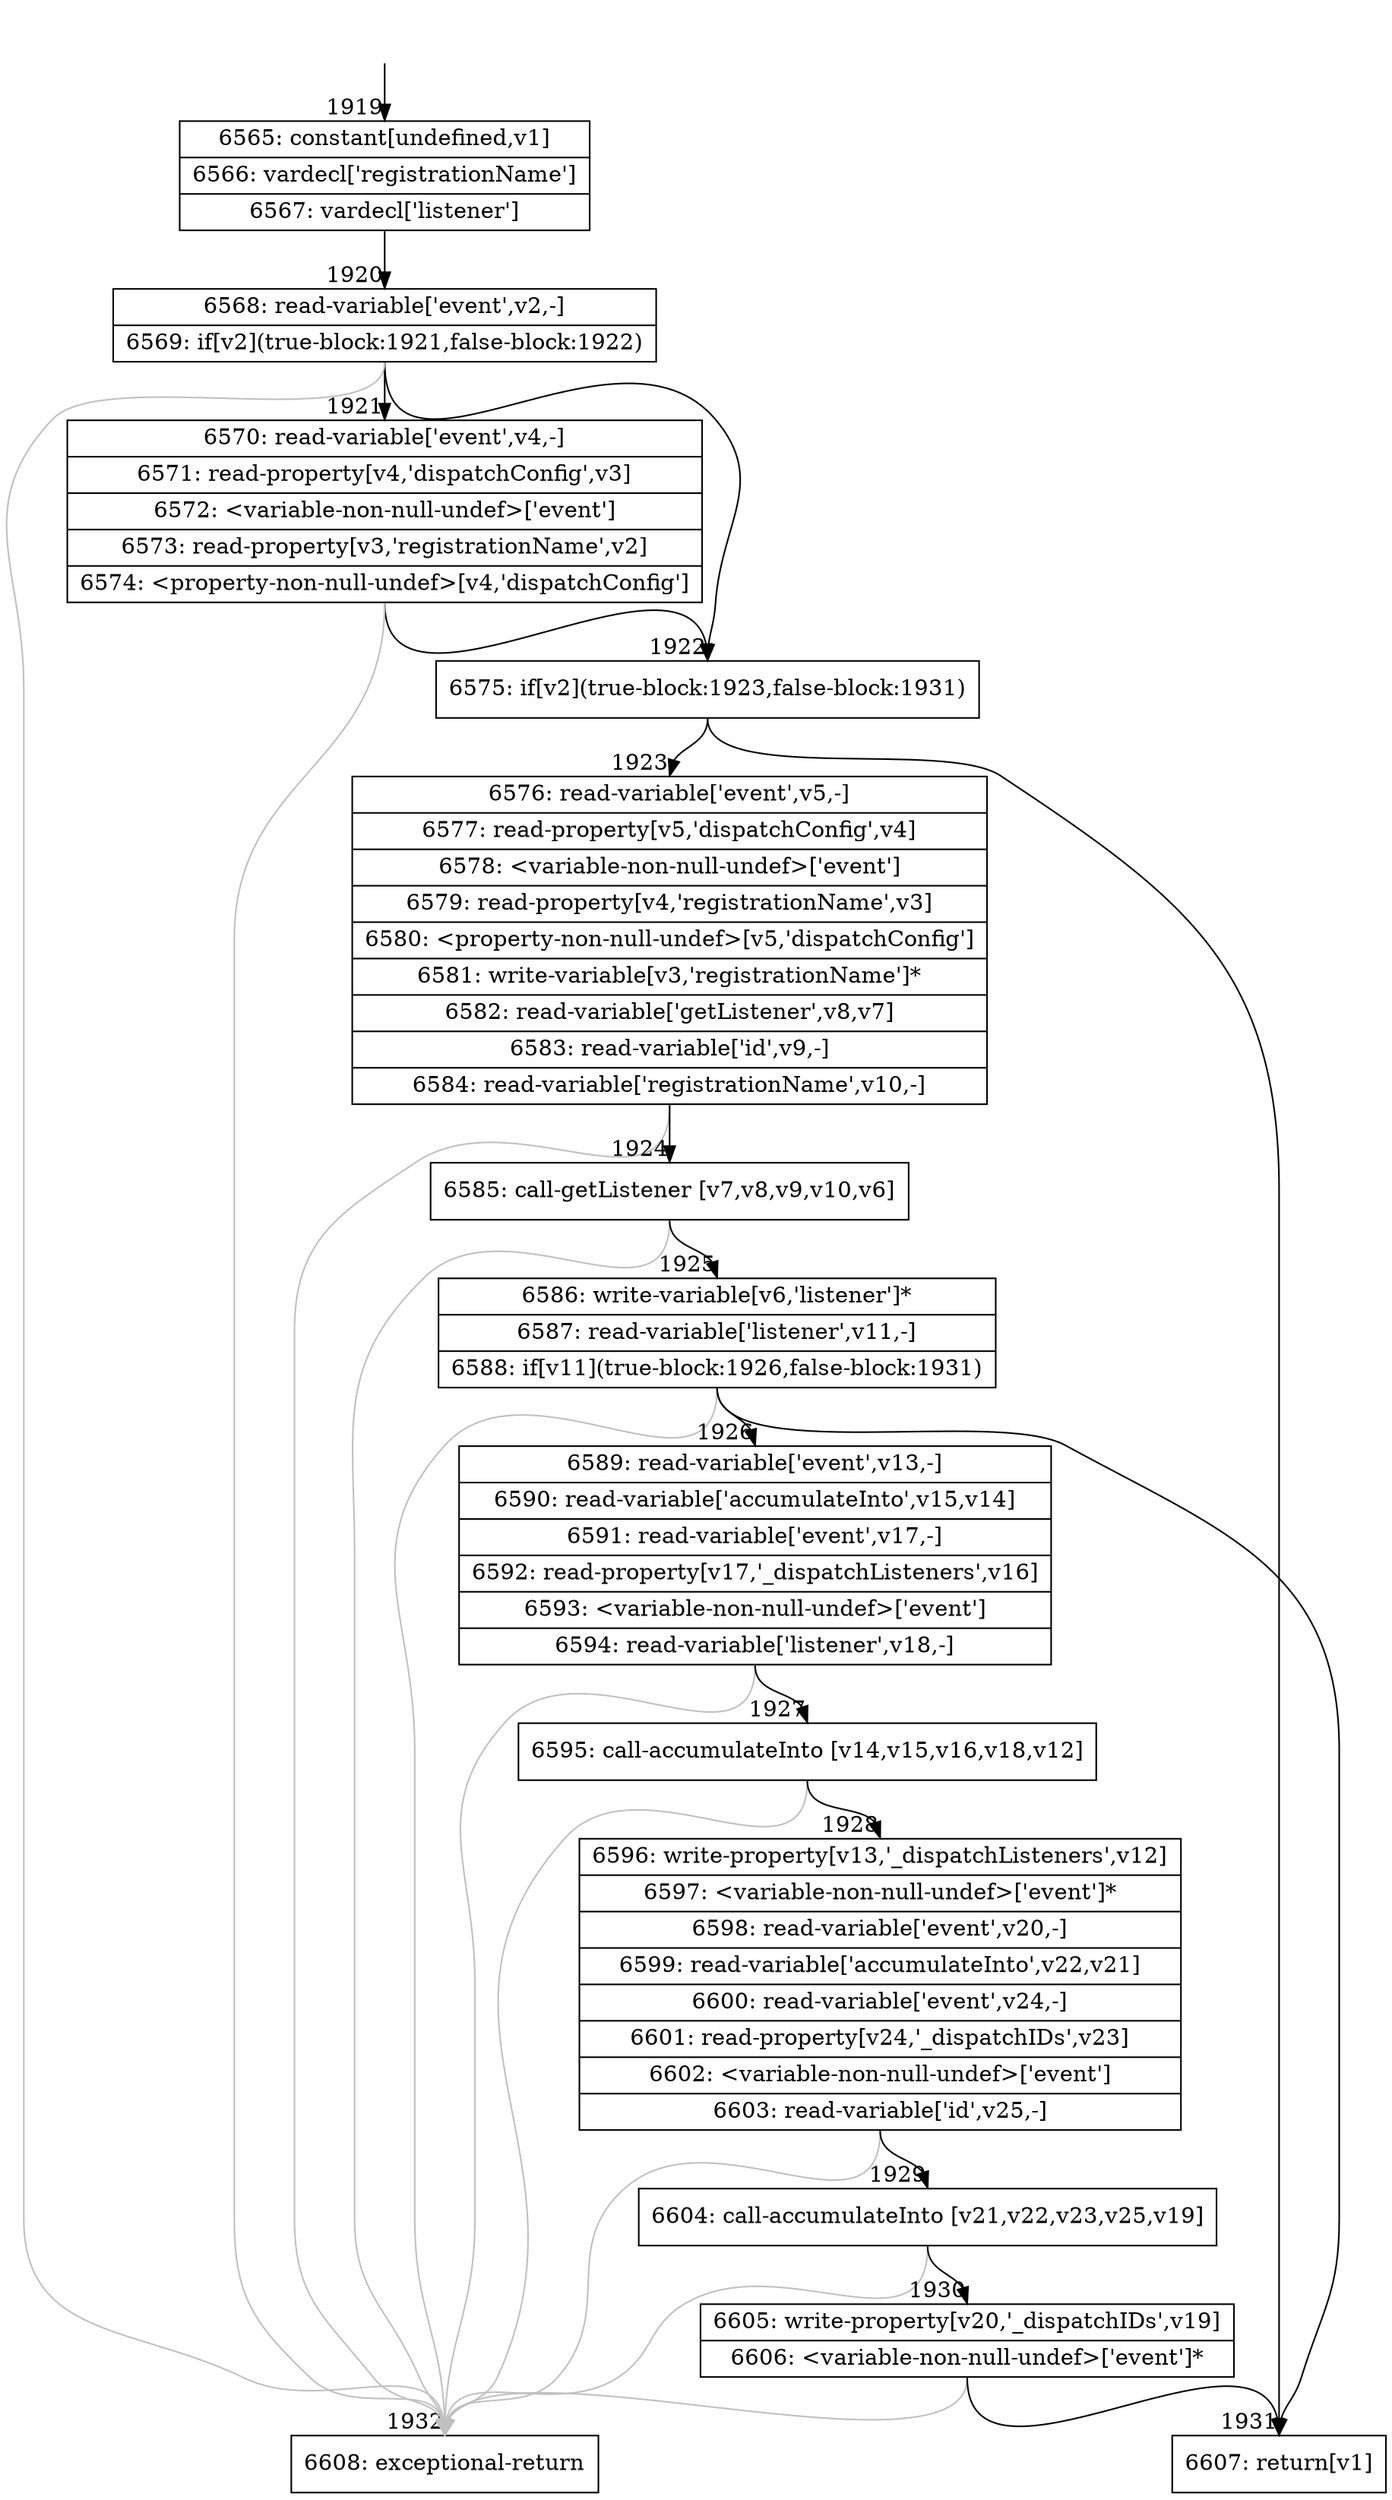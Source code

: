 digraph {
rankdir="TD"
BB_entry131[shape=none,label=""];
BB_entry131 -> BB1919 [tailport=s, headport=n, headlabel="    1919"]
BB1919 [shape=record label="{6565: constant[undefined,v1]|6566: vardecl['registrationName']|6567: vardecl['listener']}" ] 
BB1919 -> BB1920 [tailport=s, headport=n, headlabel="      1920"]
BB1920 [shape=record label="{6568: read-variable['event',v2,-]|6569: if[v2](true-block:1921,false-block:1922)}" ] 
BB1920 -> BB1922 [tailport=s, headport=n, headlabel="      1922"]
BB1920 -> BB1921 [tailport=s, headport=n, headlabel="      1921"]
BB1920 -> BB1932 [tailport=s, headport=n, color=gray, headlabel="      1932"]
BB1921 [shape=record label="{6570: read-variable['event',v4,-]|6571: read-property[v4,'dispatchConfig',v3]|6572: \<variable-non-null-undef\>['event']|6573: read-property[v3,'registrationName',v2]|6574: \<property-non-null-undef\>[v4,'dispatchConfig']}" ] 
BB1921 -> BB1922 [tailport=s, headport=n]
BB1921 -> BB1932 [tailport=s, headport=n, color=gray]
BB1922 [shape=record label="{6575: if[v2](true-block:1923,false-block:1931)}" ] 
BB1922 -> BB1923 [tailport=s, headport=n, headlabel="      1923"]
BB1922 -> BB1931 [tailport=s, headport=n, headlabel="      1931"]
BB1923 [shape=record label="{6576: read-variable['event',v5,-]|6577: read-property[v5,'dispatchConfig',v4]|6578: \<variable-non-null-undef\>['event']|6579: read-property[v4,'registrationName',v3]|6580: \<property-non-null-undef\>[v5,'dispatchConfig']|6581: write-variable[v3,'registrationName']*|6582: read-variable['getListener',v8,v7]|6583: read-variable['id',v9,-]|6584: read-variable['registrationName',v10,-]}" ] 
BB1923 -> BB1924 [tailport=s, headport=n, headlabel="      1924"]
BB1923 -> BB1932 [tailport=s, headport=n, color=gray]
BB1924 [shape=record label="{6585: call-getListener [v7,v8,v9,v10,v6]}" ] 
BB1924 -> BB1925 [tailport=s, headport=n, headlabel="      1925"]
BB1924 -> BB1932 [tailport=s, headport=n, color=gray]
BB1925 [shape=record label="{6586: write-variable[v6,'listener']*|6587: read-variable['listener',v11,-]|6588: if[v11](true-block:1926,false-block:1931)}" ] 
BB1925 -> BB1926 [tailport=s, headport=n, headlabel="      1926"]
BB1925 -> BB1931 [tailport=s, headport=n]
BB1925 -> BB1932 [tailport=s, headport=n, color=gray]
BB1926 [shape=record label="{6589: read-variable['event',v13,-]|6590: read-variable['accumulateInto',v15,v14]|6591: read-variable['event',v17,-]|6592: read-property[v17,'_dispatchListeners',v16]|6593: \<variable-non-null-undef\>['event']|6594: read-variable['listener',v18,-]}" ] 
BB1926 -> BB1927 [tailport=s, headport=n, headlabel="      1927"]
BB1926 -> BB1932 [tailport=s, headport=n, color=gray]
BB1927 [shape=record label="{6595: call-accumulateInto [v14,v15,v16,v18,v12]}" ] 
BB1927 -> BB1928 [tailport=s, headport=n, headlabel="      1928"]
BB1927 -> BB1932 [tailport=s, headport=n, color=gray]
BB1928 [shape=record label="{6596: write-property[v13,'_dispatchListeners',v12]|6597: \<variable-non-null-undef\>['event']*|6598: read-variable['event',v20,-]|6599: read-variable['accumulateInto',v22,v21]|6600: read-variable['event',v24,-]|6601: read-property[v24,'_dispatchIDs',v23]|6602: \<variable-non-null-undef\>['event']|6603: read-variable['id',v25,-]}" ] 
BB1928 -> BB1929 [tailport=s, headport=n, headlabel="      1929"]
BB1928 -> BB1932 [tailport=s, headport=n, color=gray]
BB1929 [shape=record label="{6604: call-accumulateInto [v21,v22,v23,v25,v19]}" ] 
BB1929 -> BB1930 [tailport=s, headport=n, headlabel="      1930"]
BB1929 -> BB1932 [tailport=s, headport=n, color=gray]
BB1930 [shape=record label="{6605: write-property[v20,'_dispatchIDs',v19]|6606: \<variable-non-null-undef\>['event']*}" ] 
BB1930 -> BB1931 [tailport=s, headport=n]
BB1930 -> BB1932 [tailport=s, headport=n, color=gray]
BB1931 [shape=record label="{6607: return[v1]}" ] 
BB1932 [shape=record label="{6608: exceptional-return}" ] 
//#$~ 3490
}
